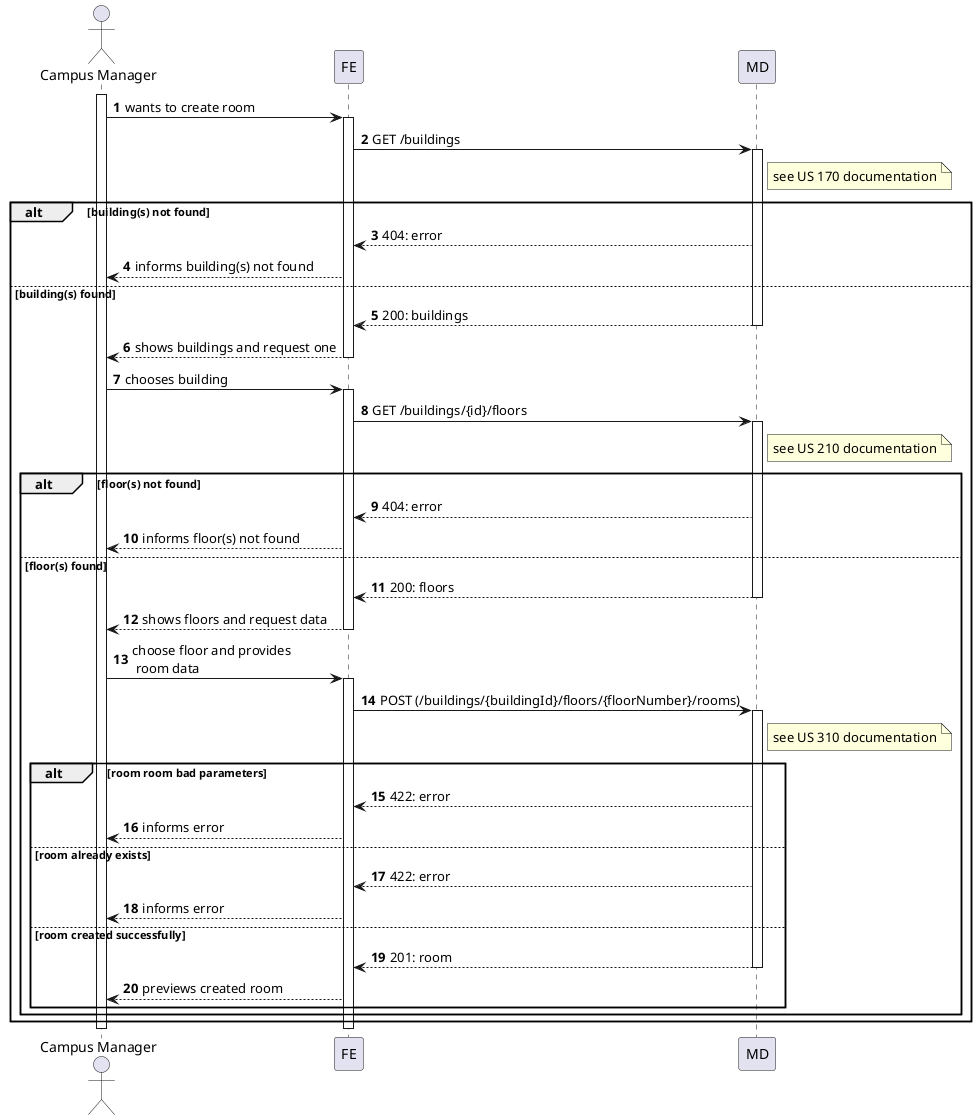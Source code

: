 @startuml
autonumber

actor "Campus Manager" as usr

participant "FE" as ui
participant "MD" as md

activate usr
    usr -> ui : wants to create room
    activate ui
        ui -> md : GET /buildings
        activate md
            note right of md : see US 170 documentation

        alt building(s) not found
            md --> ui: 404: error
            ui --> usr: informs building(s) not found
        else building(s) found
            md --> ui : 200: buildings
            deactivate md

        ui --> usr : shows buildings and request one
    deactivate ui

    usr -> ui : chooses building
    activate ui
        ui -> md : GET /buildings/{id}/floors
        activate md
            note right of md : see US 210 documentation

            alt floor(s) not found
                md --> ui: 404: error
                ui --> usr: informs floor(s) not found
            else floor(s) found
                md --> ui : 200: floors
                deactivate md

        ui --> usr : shows floors and request data
    deactivate ui

    usr -> ui: choose floor and provides\n room data
    activate ui
        ui -> md : POST (/buildings/{buildingId}/floors/{floorNumber}/rooms)
        activate md
            note right of md : see US 310 documentation

            alt room room bad parameters
                md --> ui: 422: error
                ui --> usr: informs error
            else room already exists
                 md --> ui: 422: error
                 ui --> usr: informs error
            else room created successfully
                md --> ui : 201: room
                deactivate md
                ui --> usr : previews created room

                end
            end
        end
    deactivate ui
deactivate usr

@enduml
